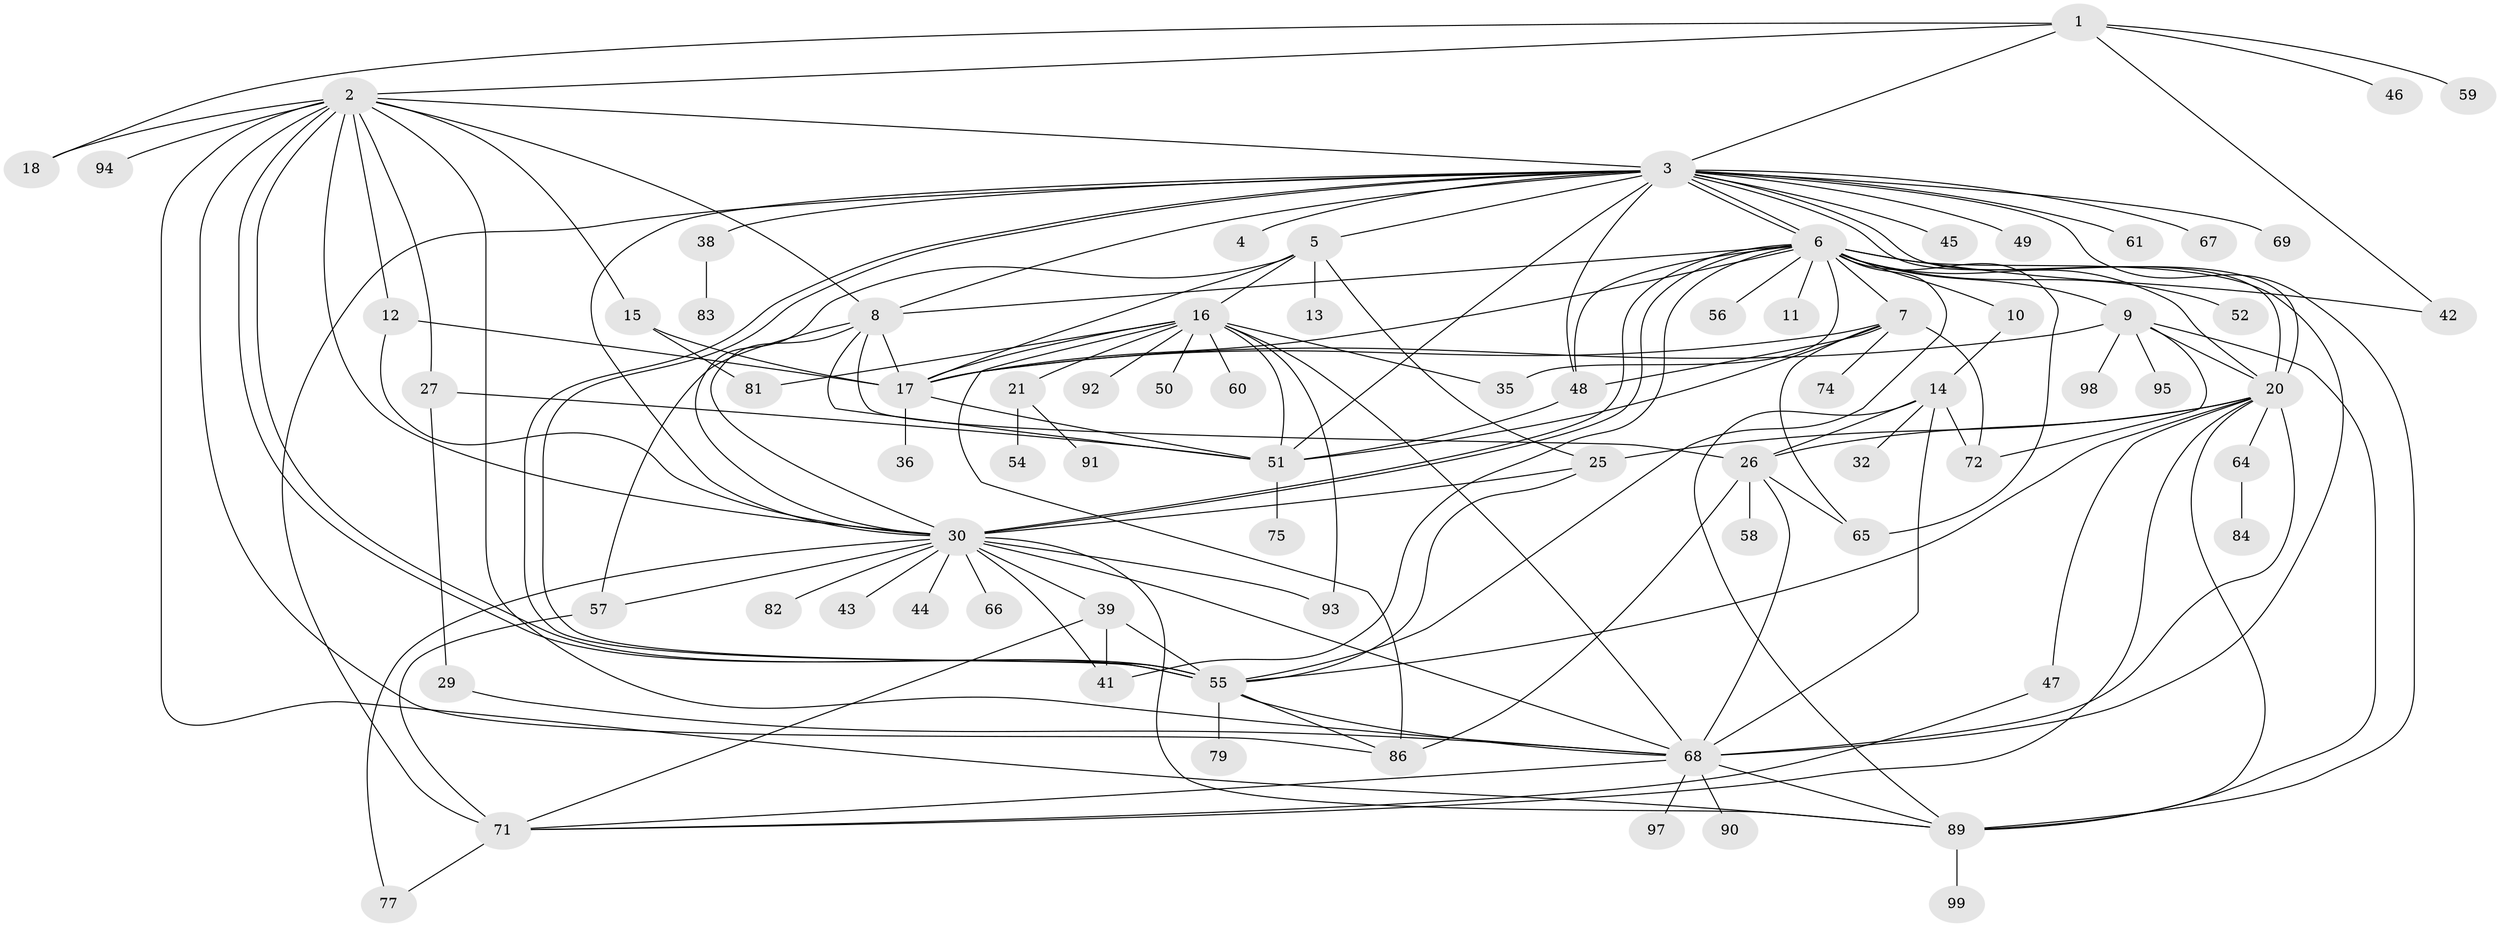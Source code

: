 // Generated by graph-tools (version 1.1) at 2025/20/06/26/25 02:20:07]
// undirected, 77 vertices, 150 edges
graph export_dot {
graph [start="1"]
  node [color=gray90,style=filled];
  1 [super="+23"];
  2 [super="+28"];
  3 [super="+31"];
  4;
  5;
  6 [super="+34"];
  7 [super="+37"];
  8 [super="+88"];
  9 [super="+33"];
  10;
  11;
  12;
  13;
  14 [super="+22"];
  15 [super="+40"];
  16 [super="+78"];
  17 [super="+19"];
  18;
  20 [super="+24"];
  21;
  25 [super="+62"];
  26;
  27 [super="+70"];
  29 [super="+80"];
  30 [super="+63"];
  32;
  35;
  36;
  38;
  39;
  41;
  42;
  43;
  44;
  45;
  46;
  47;
  48;
  49;
  50;
  51 [super="+53"];
  52;
  54;
  55 [super="+76"];
  56;
  57;
  58;
  59;
  60;
  61;
  64;
  65;
  66;
  67;
  68 [super="+85"];
  69;
  71 [super="+73"];
  72 [super="+87"];
  74;
  75;
  77;
  79;
  81;
  82;
  83;
  84;
  86;
  89 [super="+96"];
  90;
  91;
  92;
  93 [super="+100"];
  94;
  95;
  97;
  98;
  99;
  1 -- 2;
  1 -- 3;
  1 -- 18;
  1 -- 42;
  1 -- 59;
  1 -- 46;
  2 -- 3;
  2 -- 12;
  2 -- 15;
  2 -- 18;
  2 -- 27;
  2 -- 30;
  2 -- 55;
  2 -- 55;
  2 -- 86;
  2 -- 94;
  2 -- 8;
  2 -- 68;
  2 -- 89;
  3 -- 4;
  3 -- 5;
  3 -- 6 [weight=2];
  3 -- 6;
  3 -- 8 [weight=2];
  3 -- 20;
  3 -- 20;
  3 -- 38;
  3 -- 45;
  3 -- 48;
  3 -- 49;
  3 -- 55;
  3 -- 55;
  3 -- 61;
  3 -- 67;
  3 -- 69;
  3 -- 89;
  3 -- 30;
  3 -- 71;
  3 -- 51;
  5 -- 13;
  5 -- 16;
  5 -- 17;
  5 -- 25;
  5 -- 30;
  6 -- 7 [weight=2];
  6 -- 8;
  6 -- 9 [weight=2];
  6 -- 10;
  6 -- 11;
  6 -- 17;
  6 -- 30 [weight=2];
  6 -- 30;
  6 -- 42;
  6 -- 48;
  6 -- 52;
  6 -- 56;
  6 -- 65;
  6 -- 68 [weight=2];
  6 -- 35;
  6 -- 41;
  6 -- 20;
  6 -- 55;
  7 -- 17;
  7 -- 48;
  7 -- 65;
  7 -- 74;
  7 -- 72;
  7 -- 51;
  8 -- 26;
  8 -- 57;
  8 -- 30;
  8 -- 17;
  8 -- 51;
  9 -- 95;
  9 -- 17;
  9 -- 98;
  9 -- 20;
  9 -- 72;
  9 -- 89;
  10 -- 14;
  12 -- 17;
  12 -- 30;
  14 -- 26;
  14 -- 68;
  14 -- 72;
  14 -- 89;
  14 -- 32;
  15 -- 81;
  15 -- 17;
  16 -- 17;
  16 -- 21;
  16 -- 35;
  16 -- 50;
  16 -- 60;
  16 -- 86;
  16 -- 92;
  16 -- 68;
  16 -- 93;
  16 -- 81;
  16 -- 51;
  17 -- 36;
  17 -- 51;
  20 -- 25;
  20 -- 26;
  20 -- 47;
  20 -- 55;
  20 -- 64;
  20 -- 68;
  20 -- 71;
  20 -- 89;
  21 -- 54;
  21 -- 91;
  25 -- 30;
  25 -- 55;
  26 -- 58;
  26 -- 65;
  26 -- 86;
  26 -- 68;
  27 -- 29;
  27 -- 51;
  29 -- 68;
  30 -- 39;
  30 -- 41;
  30 -- 43;
  30 -- 44;
  30 -- 57;
  30 -- 66;
  30 -- 68;
  30 -- 77;
  30 -- 82;
  30 -- 89;
  30 -- 93;
  38 -- 83;
  39 -- 41;
  39 -- 55;
  39 -- 71;
  47 -- 71;
  48 -- 51;
  51 -- 75;
  55 -- 68;
  55 -- 79;
  55 -- 86;
  57 -- 71;
  64 -- 84;
  68 -- 71;
  68 -- 89;
  68 -- 90;
  68 -- 97;
  71 -- 77;
  89 -- 99;
}
